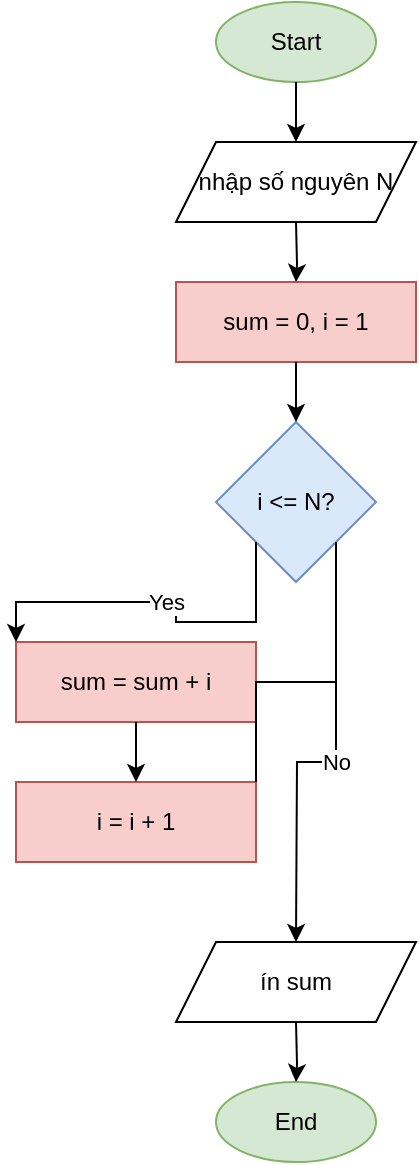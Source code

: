 <mxfile version="28.2.3">
  <diagram name="Page-1" id="page1">
    <mxGraphModel grid="1" page="1" gridSize="10" guides="1" tooltips="1" connect="1" arrows="1" fold="1" pageScale="1" pageWidth="827" pageHeight="1169" math="0" shadow="0">
      <root>
        <mxCell id="0" />
        <mxCell id="1" parent="0" />
        <mxCell id="2" value="Start" style="ellipse;whiteSpace=wrap;html=1;fillColor=#d5e8d4;strokeColor=#82b366;" parent="1" vertex="1">
          <mxGeometry x="300" y="50" width="80" height="40" as="geometry" />
        </mxCell>
        <mxCell id="4" value="sum = 0, i = 1" style="rounded=0;whiteSpace=wrap;html=1;fillColor=#f8cecc;strokeColor=#b85450;" parent="1" vertex="1">
          <mxGeometry x="280" y="190" width="120" height="40" as="geometry" />
        </mxCell>
        <mxCell id="5" value="i &amp;lt;= N?" style="rhombus;whiteSpace=wrap;html=1;fillColor=#dae8fc;strokeColor=#6c8ebf;" parent="1" vertex="1">
          <mxGeometry x="300" y="260" width="80" height="80" as="geometry" />
        </mxCell>
        <mxCell id="6" value="sum = sum + i" style="rounded=0;whiteSpace=wrap;html=1;fillColor=#f8cecc;strokeColor=#b85450;" parent="1" vertex="1">
          <mxGeometry x="200" y="370" width="120" height="40" as="geometry" />
        </mxCell>
        <mxCell id="7" value="i = i + 1" style="rounded=0;whiteSpace=wrap;html=1;fillColor=#f8cecc;strokeColor=#b85450;" parent="1" vertex="1">
          <mxGeometry x="200" y="440" width="120" height="40" as="geometry" />
        </mxCell>
        <mxCell id="9" value="End" style="ellipse;whiteSpace=wrap;html=1;fillColor=#d5e8d4;strokeColor=#82b366;" parent="1" vertex="1">
          <mxGeometry x="300" y="590" width="80" height="40" as="geometry" />
        </mxCell>
        <mxCell id="10" style="edgeStyle=orthogonalEdgeStyle;rounded=0;orthogonalLoop=1;jettySize=auto;html=1;" parent="1" source="2" edge="1">
          <mxGeometry relative="1" as="geometry">
            <mxPoint x="340" y="120" as="targetPoint" />
          </mxGeometry>
        </mxCell>
        <mxCell id="11" style="edgeStyle=orthogonalEdgeStyle;rounded=0;orthogonalLoop=1;jettySize=auto;html=1;" parent="1" target="4" edge="1">
          <mxGeometry relative="1" as="geometry">
            <mxPoint x="340" y="160" as="sourcePoint" />
          </mxGeometry>
        </mxCell>
        <mxCell id="12" style="edgeStyle=orthogonalEdgeStyle;rounded=0;orthogonalLoop=1;jettySize=auto;html=1;" parent="1" source="4" target="5" edge="1">
          <mxGeometry relative="1" as="geometry" />
        </mxCell>
        <mxCell id="13" value="Yes" style="edgeStyle=orthogonalEdgeStyle;rounded=0;orthogonalLoop=1;jettySize=auto;html=1;exitX=0;exitY=1;exitDx=0;exitDy=0;entryX=0;entryY=0;entryDx=0;entryDy=0;" parent="1" source="5" target="6" edge="1">
          <mxGeometry relative="1" as="geometry" />
        </mxCell>
        <mxCell id="14" style="edgeStyle=orthogonalEdgeStyle;rounded=0;orthogonalLoop=1;jettySize=auto;html=1;" parent="1" source="6" target="7" edge="1">
          <mxGeometry relative="1" as="geometry" />
        </mxCell>
        <mxCell id="16" value="No" style="edgeStyle=orthogonalEdgeStyle;rounded=0;orthogonalLoop=1;jettySize=auto;html=1;exitX=1;exitY=1;exitDx=0;exitDy=0;entryX=0.5;entryY=0;entryDx=0;entryDy=0;" parent="1" source="5" edge="1">
          <mxGeometry relative="1" as="geometry">
            <mxPoint x="340" y="520" as="targetPoint" />
          </mxGeometry>
        </mxCell>
        <mxCell id="17" style="edgeStyle=orthogonalEdgeStyle;rounded=0;orthogonalLoop=1;jettySize=auto;html=1;" parent="1" target="9" edge="1">
          <mxGeometry relative="1" as="geometry">
            <mxPoint x="340" y="560" as="sourcePoint" />
          </mxGeometry>
        </mxCell>
        <mxCell id="BCyEAg3B32RhlU9_gAbu-18" value="" style="endArrow=none;html=1;rounded=0;exitX=1;exitY=0;exitDx=0;exitDy=0;" edge="1" parent="1" source="7">
          <mxGeometry width="50" height="50" relative="1" as="geometry">
            <mxPoint x="390" y="340" as="sourcePoint" />
            <mxPoint x="360" y="390" as="targetPoint" />
            <Array as="points">
              <mxPoint x="320" y="390" />
            </Array>
          </mxGeometry>
        </mxCell>
        <mxCell id="BCyEAg3B32RhlU9_gAbu-19" value="ín sum" style="shape=parallelogram;perimeter=parallelogramPerimeter;whiteSpace=wrap;html=1;fixedSize=1;" vertex="1" parent="1">
          <mxGeometry x="280" y="520" width="120" height="40" as="geometry" />
        </mxCell>
        <mxCell id="BCyEAg3B32RhlU9_gAbu-20" value="nhập số nguyên N" style="shape=parallelogram;perimeter=parallelogramPerimeter;whiteSpace=wrap;html=1;fixedSize=1;" vertex="1" parent="1">
          <mxGeometry x="280" y="120" width="120" height="40" as="geometry" />
        </mxCell>
      </root>
    </mxGraphModel>
  </diagram>
</mxfile>

